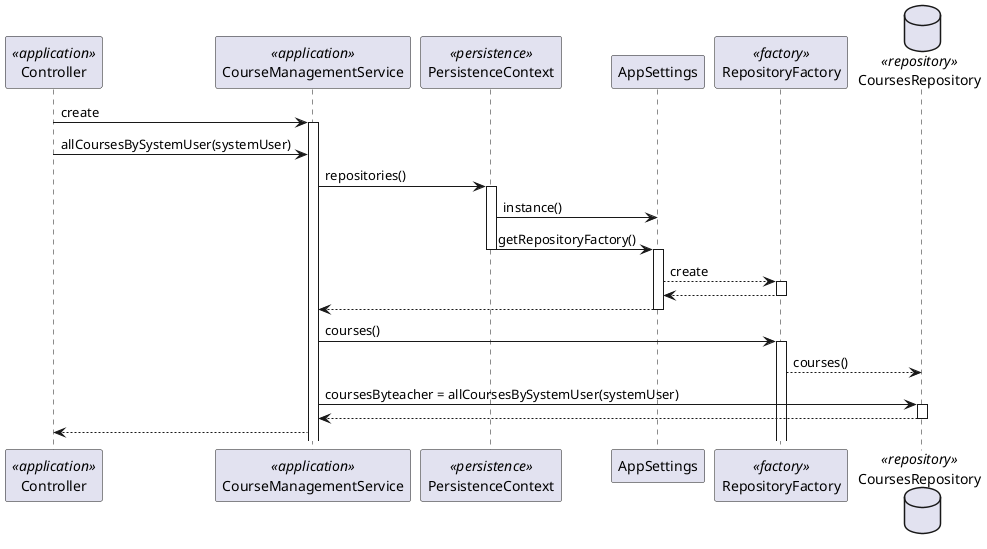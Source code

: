 @startuml
'http://plantuml.com/skinparam.html
skinparam handwritten false
skinparam packageStyle rect
skinparam defaultFontName FG Virgil
skinparam shadowing false


participant Controller as Controller <<application>>
participant CourseManagementService as courseSvc <<application>>

participant PersistenceContext as Persistence <<persistence>>
participant AppSettings as set
participant RepositoryFactory as Factory <<factory>>
database CoursesRepository as Repository <<repository>>


        Controller -> courseSvc : create


activate courseSvc

Controller -> courseSvc : allCoursesBySystemUser(systemUser)
         courseSvc   -> Persistence : repositories()
        activate Persistence

            Persistence -> set: instance()
            Persistence -> set: getRepositoryFactory()
            deactivate Persistence
            activate set
            set --> Factory: create
            activate Factory
            Factory --> set
            deactivate Factory
            set --> courseSvc
             deactivate set


       courseSvc -> Factory: courses()
        activate Factory
            Factory --> Repository: courses()
            courseSvc -> Repository: coursesByteacher = allCoursesBySystemUser(systemUser)
            activate Repository

            Repository --> courseSvc
            deactivate Repository
            courseSvc --> Controller

         deactivate Controller

@enduml